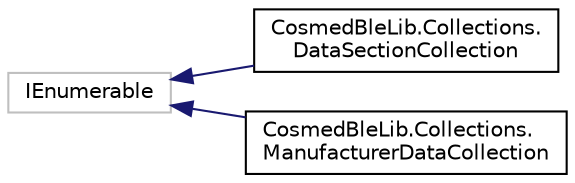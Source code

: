 digraph "Graphical Class Hierarchy"
{
 // LATEX_PDF_SIZE
  edge [fontname="Helvetica",fontsize="10",labelfontname="Helvetica",labelfontsize="10"];
  node [fontname="Helvetica",fontsize="10",shape=record];
  rankdir="LR";
  Node31 [label="IEnumerable",height=0.2,width=0.4,color="grey75", fillcolor="white", style="filled",tooltip=" "];
  Node31 -> Node0 [dir="back",color="midnightblue",fontsize="10",style="solid",fontname="Helvetica"];
  Node0 [label="CosmedBleLib.Collections.\lDataSectionCollection",height=0.2,width=0.4,color="black", fillcolor="white", style="filled",URL="$class_cosmed_ble_lib_1_1_collections_1_1_data_section_collection.html",tooltip="Iterable collection of DataSection"];
  Node31 -> Node33 [dir="back",color="midnightblue",fontsize="10",style="solid",fontname="Helvetica"];
  Node33 [label="CosmedBleLib.Collections.\lManufacturerDataCollection",height=0.2,width=0.4,color="black", fillcolor="white", style="filled",URL="$class_cosmed_ble_lib_1_1_collections_1_1_manufacturer_data_collection.html",tooltip="Iterable collection of ManufacturerData"];
}
